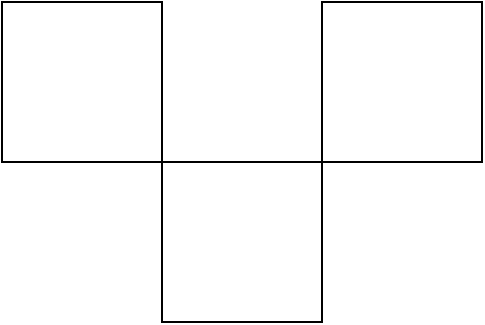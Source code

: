 <mxfile version="24.7.13">
  <diagram name="Seite-1" id="y5nswcEkdp7emLVyPn4H">
    <mxGraphModel dx="2074" dy="745" grid="1" gridSize="10" guides="1" tooltips="1" connect="1" arrows="1" fold="1" page="1" pageScale="1" pageWidth="827" pageHeight="1169" math="0" shadow="0">
      <root>
        <mxCell id="0" />
        <mxCell id="1" parent="0" />
        <mxCell id="9maG-4j6xwqOctiHUwRN-1" value="" style="whiteSpace=wrap;html=1;aspect=fixed;" vertex="1" parent="1">
          <mxGeometry x="190" y="130" width="80" height="80" as="geometry" />
        </mxCell>
        <mxCell id="9maG-4j6xwqOctiHUwRN-2" value="" style="whiteSpace=wrap;html=1;aspect=fixed;" vertex="1" parent="1">
          <mxGeometry x="350" y="130" width="80" height="80" as="geometry" />
        </mxCell>
        <mxCell id="9maG-4j6xwqOctiHUwRN-3" value="" style="whiteSpace=wrap;html=1;aspect=fixed;" vertex="1" parent="1">
          <mxGeometry x="270" y="210" width="80" height="80" as="geometry" />
        </mxCell>
      </root>
    </mxGraphModel>
  </diagram>
</mxfile>
